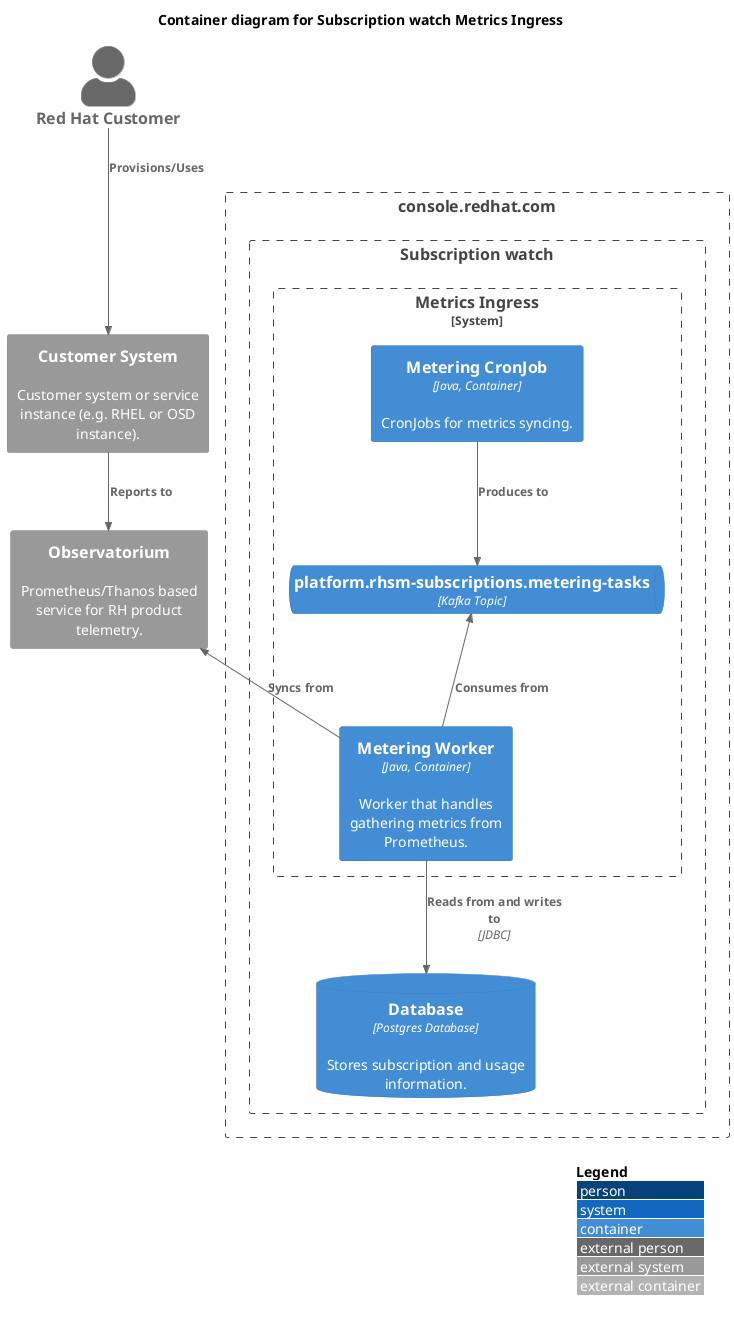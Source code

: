 @startuml
!include <C4/C4_Container>

' see https://forum.plantuml.net/8356/white-backgrounds-are-rendered-transparent-in-svg
skinparam backgroundColor #FEFEFE

LAYOUT_WITH_LEGEND()
SHOW_PERSON_PORTRAIT()

title Container diagram for Subscription watch Metrics Ingress

Person_Ext(customer, "Red Hat Customer")

Boundary(crc, console.redhat.com) {
  Boundary(swatch, "Subscription watch") {
    System_Boundary(metrics_ingress, "Metrics Ingress") {
      Container(metrics_job, "Metering CronJob", "Java, Container", "CronJobs for metrics syncing.")
      ContainerQueue(metrics_tasks, "platform.rhsm-subscriptions.metering-tasks", "Kafka Topic")
      Container(metrics_worker, "Metering Worker", "Java, Container", "Worker that handles gathering metrics from Prometheus.")
    }
    ContainerDb(db, "Database", "Postgres Database", "Stores subscription and usage information.")
  }
}

System_Ext(customer_system, "Customer System", "Customer system or service instance (e.g. RHEL or OSD instance).")
System_Ext(observatorium, "Observatorium", "Prometheus/Thanos based service for RH product telemetry.")


' external dataflows
Rel(customer, customer_system, "Provisions/Uses")
Rel(customer_system, observatorium, "Reports to")

' metering dataflow
Rel(metrics_job, metrics_tasks, "Produces to")
Rel_Back(metrics_tasks, metrics_worker, "Consumes from")
Rel_Back(observatorium, metrics_worker, "Syncs from")
Rel(metrics_worker, db, "Reads from and writes to", "JDBC")
@enduml
